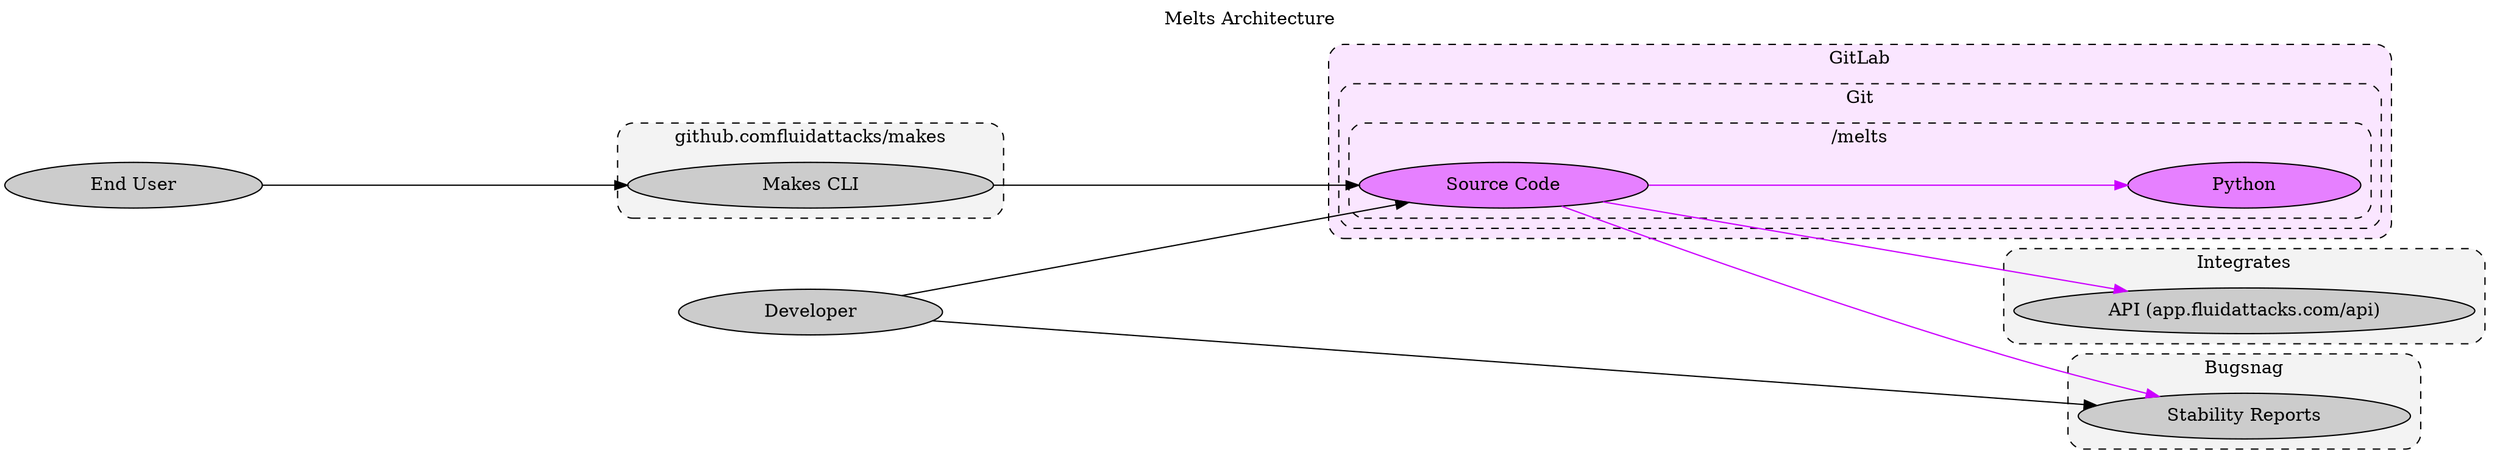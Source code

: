 digraph melts {
  label="Melts Architecture"
  labelloc="t"
  compound="true"
  concentrate="true"
  rankdir="LR"
  ranksep="4.0"
  nodesep="0.5"
  overlap="scalexy"

  node[style="filled" margin="0.8,0.0"]
  graph[style="dashed,rounded"]

  subgraph cluster_bugsnag {
    label="Bugsnag"
    bgcolor="0.0 0.0 0.95"
    node[fillcolor="0.0 0.0 0.8"]

    bugsnag[label="Stability Reports"]
  }

  subgraph cluster_gitlab {
    label="GitLab"
    bgcolor="0.8 0.1 1.0"
    node[fillcolor="0.8 0.5 1.0"]

    subgraph cluster_gitlab_git {
      label="Git"

      subgraph cluster_gitlab_melts {
        label="/melts"

        gitlab_melts[label="Source Code"]
        gitlab_melts_python[label="Python"]
      }
    }
  }

  subgraph cluster_integrates {
    label="Integrates"
    bgcolor="0.0 0.0 0.95"
    node[fillcolor="0.0 0.0 0.8"]

    integrates_api[label="API (app.fluidattacks.com/api)"]
  }

  subgraph cluster_makes {
    label="github.comfluidattacks/makes"
    bgcolor="0.0 0.0 0.95"
    node[fillcolor="0.0 0.0 0.8"]

    makes_cli[label="Makes CLI" width="4.0"]
  }

  node[fillcolor="0.0 0.0 0.8"]
  end_user[label="End User"]
  developer[label="Developer"]

  edge[color="0.8 1.0 1.0"]
  gitlab_melts -> bugsnag[]
  gitlab_melts -> gitlab_melts_python[]
  gitlab_melts -> integrates_api[]

  edge[color="0.0 0.0 0.0"]
  developer -> bugsnag[]
  developer -> gitlab_melts[]
  end_user -> makes_cli[]
  makes_cli -> gitlab_melts[]
}

